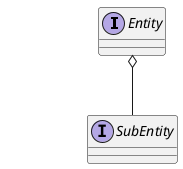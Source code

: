 {
  "sha1": "8pta3ycbjef3bg4d0cmosojx95gxrjx",
  "insertion": {
    "when": "2024-05-30T20:48:21.490Z",
    "user": "plantuml@gmail.com"
  }
}
@startuml
class aaa
hide aaa
interface Entity
interface SubEntity
Entity o-- SubEntity
@enduml
